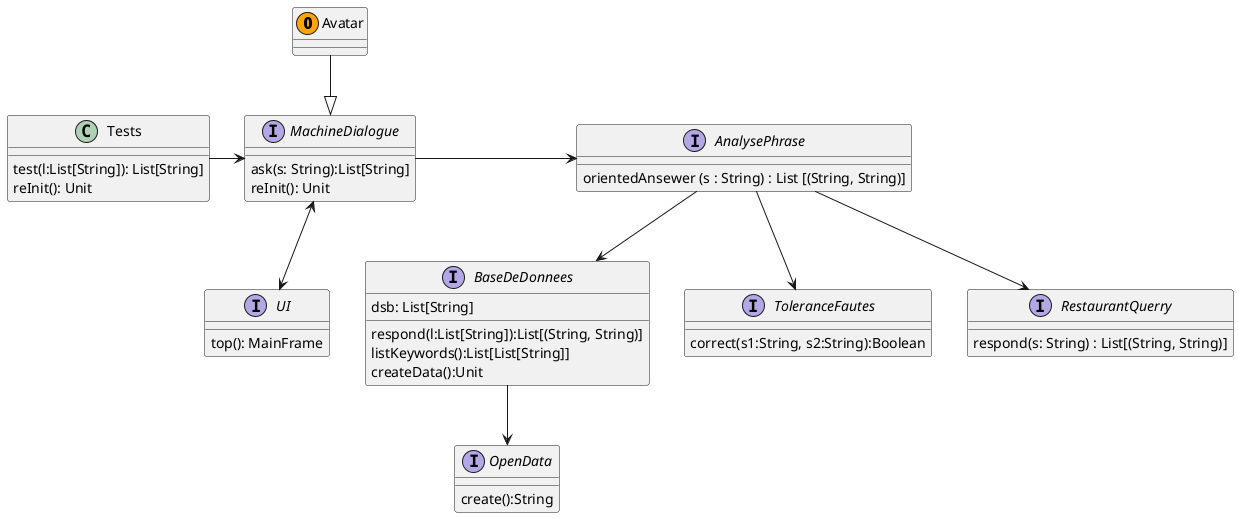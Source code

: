 /* Pour afficher le diagramme UML:  
   Window>Show view>Other>Plantuml 
   La doc: http://plantuml.com/class-diagram
*/


@startuml

class Avatar<<(O, Orange)>>

interface MachineDialogue{
	ask(s: String):List[String]
	reInit(): Unit
 }
 
 interface UI{
 	top(): MainFrame
}

interface AnalysePhrase{
	orientedAnsewer (s : String) : List [(String, String)]
}

interface BaseDeDonnees{
	dsb: List[String]
	respond(l:List[String]):List[(String, String)]
	listKeywords():List[List[String]]
	createData():Unit
}

interface ToleranceFautes{
	correct(s1:String, s2:String):Boolean
}

class Tests{
	test(l:List[String]): List[String]
	reInit(): Unit
}

interface OpenData{
	create():String
}

interface RestaurantQuerry{
	respond(s: String) : List[(String, String)]
}

Avatar --|> MachineDialogue
Tests -> MachineDialogue
MachineDialogue <--> UI
MachineDialogue -> AnalysePhrase
AnalysePhrase --> BaseDeDonnees
AnalysePhrase --> ToleranceFautes
AnalysePhrase --> RestaurantQuerry
BaseDeDonnees --> OpenData



@enduml
